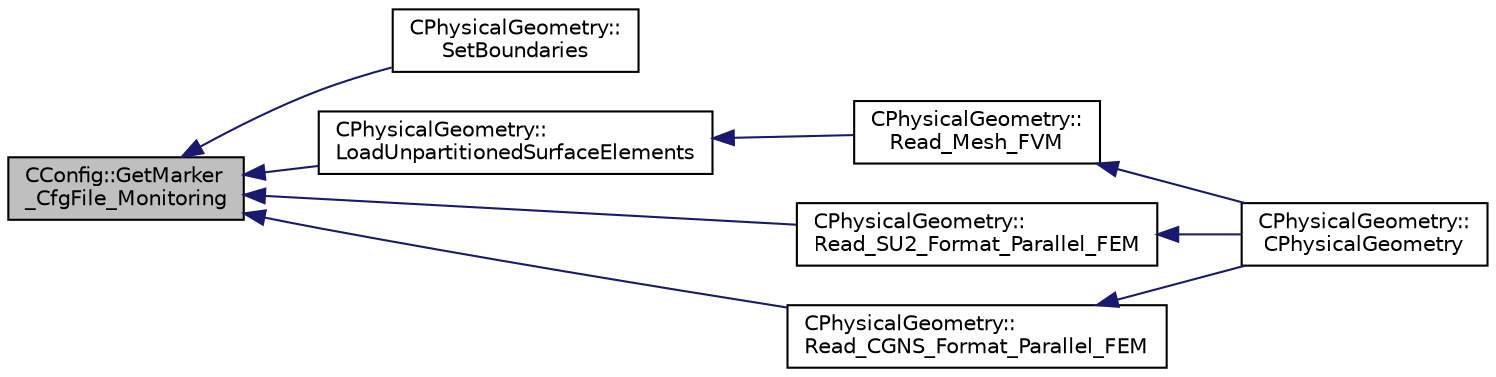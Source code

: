 digraph "CConfig::GetMarker_CfgFile_Monitoring"
{
  edge [fontname="Helvetica",fontsize="10",labelfontname="Helvetica",labelfontsize="10"];
  node [fontname="Helvetica",fontsize="10",shape=record];
  rankdir="LR";
  Node7202 [label="CConfig::GetMarker\l_CfgFile_Monitoring",height=0.2,width=0.4,color="black", fillcolor="grey75", style="filled", fontcolor="black"];
  Node7202 -> Node7203 [dir="back",color="midnightblue",fontsize="10",style="solid",fontname="Helvetica"];
  Node7203 [label="CPhysicalGeometry::\lSetBoundaries",height=0.2,width=0.4,color="black", fillcolor="white", style="filled",URL="$class_c_physical_geometry.html#a1350e4d05928db566e3d14fa5dc2587a",tooltip="Set the send receive boundaries of the grid. "];
  Node7202 -> Node7204 [dir="back",color="midnightblue",fontsize="10",style="solid",fontname="Helvetica"];
  Node7204 [label="CPhysicalGeometry::\lLoadUnpartitionedSurfaceElements",height=0.2,width=0.4,color="black", fillcolor="white", style="filled",URL="$class_c_physical_geometry.html#a23692062ec01893ef6b5ae53fcbbf022",tooltip="Loads the boundary elements (markers) from the mesh reader object into the primal element data struct..."];
  Node7204 -> Node7205 [dir="back",color="midnightblue",fontsize="10",style="solid",fontname="Helvetica"];
  Node7205 [label="CPhysicalGeometry::\lRead_Mesh_FVM",height=0.2,width=0.4,color="black", fillcolor="white", style="filled",URL="$class_c_physical_geometry.html#ad4096218a43c6a5ec4c56576c0c30e5b",tooltip="Reads the geometry of the grid and adjust the boundary conditions with the configuration file in para..."];
  Node7205 -> Node7206 [dir="back",color="midnightblue",fontsize="10",style="solid",fontname="Helvetica"];
  Node7206 [label="CPhysicalGeometry::\lCPhysicalGeometry",height=0.2,width=0.4,color="black", fillcolor="white", style="filled",URL="$class_c_physical_geometry.html#a075a737b341a64de5463ddd41096692e",tooltip="Reads the geometry of the grid and adjust the boundary conditions with the configuration file..."];
  Node7202 -> Node7207 [dir="back",color="midnightblue",fontsize="10",style="solid",fontname="Helvetica"];
  Node7207 [label="CPhysicalGeometry::\lRead_SU2_Format_Parallel_FEM",height=0.2,width=0.4,color="black", fillcolor="white", style="filled",URL="$class_c_physical_geometry.html#a8fb5c62d5c61dd689ea5d51d4f174831",tooltip="Reads for the FEM solver the geometry of the grid and adjust the boundary conditions with the configu..."];
  Node7207 -> Node7206 [dir="back",color="midnightblue",fontsize="10",style="solid",fontname="Helvetica"];
  Node7202 -> Node7208 [dir="back",color="midnightblue",fontsize="10",style="solid",fontname="Helvetica"];
  Node7208 [label="CPhysicalGeometry::\lRead_CGNS_Format_Parallel_FEM",height=0.2,width=0.4,color="black", fillcolor="white", style="filled",URL="$class_c_physical_geometry.html#a5fa5c4805d03646f8bfbf8622265f958",tooltip="Reads for the FEM solver the geometry of the grid and adjust the boundary conditions with the configu..."];
  Node7208 -> Node7206 [dir="back",color="midnightblue",fontsize="10",style="solid",fontname="Helvetica"];
}
